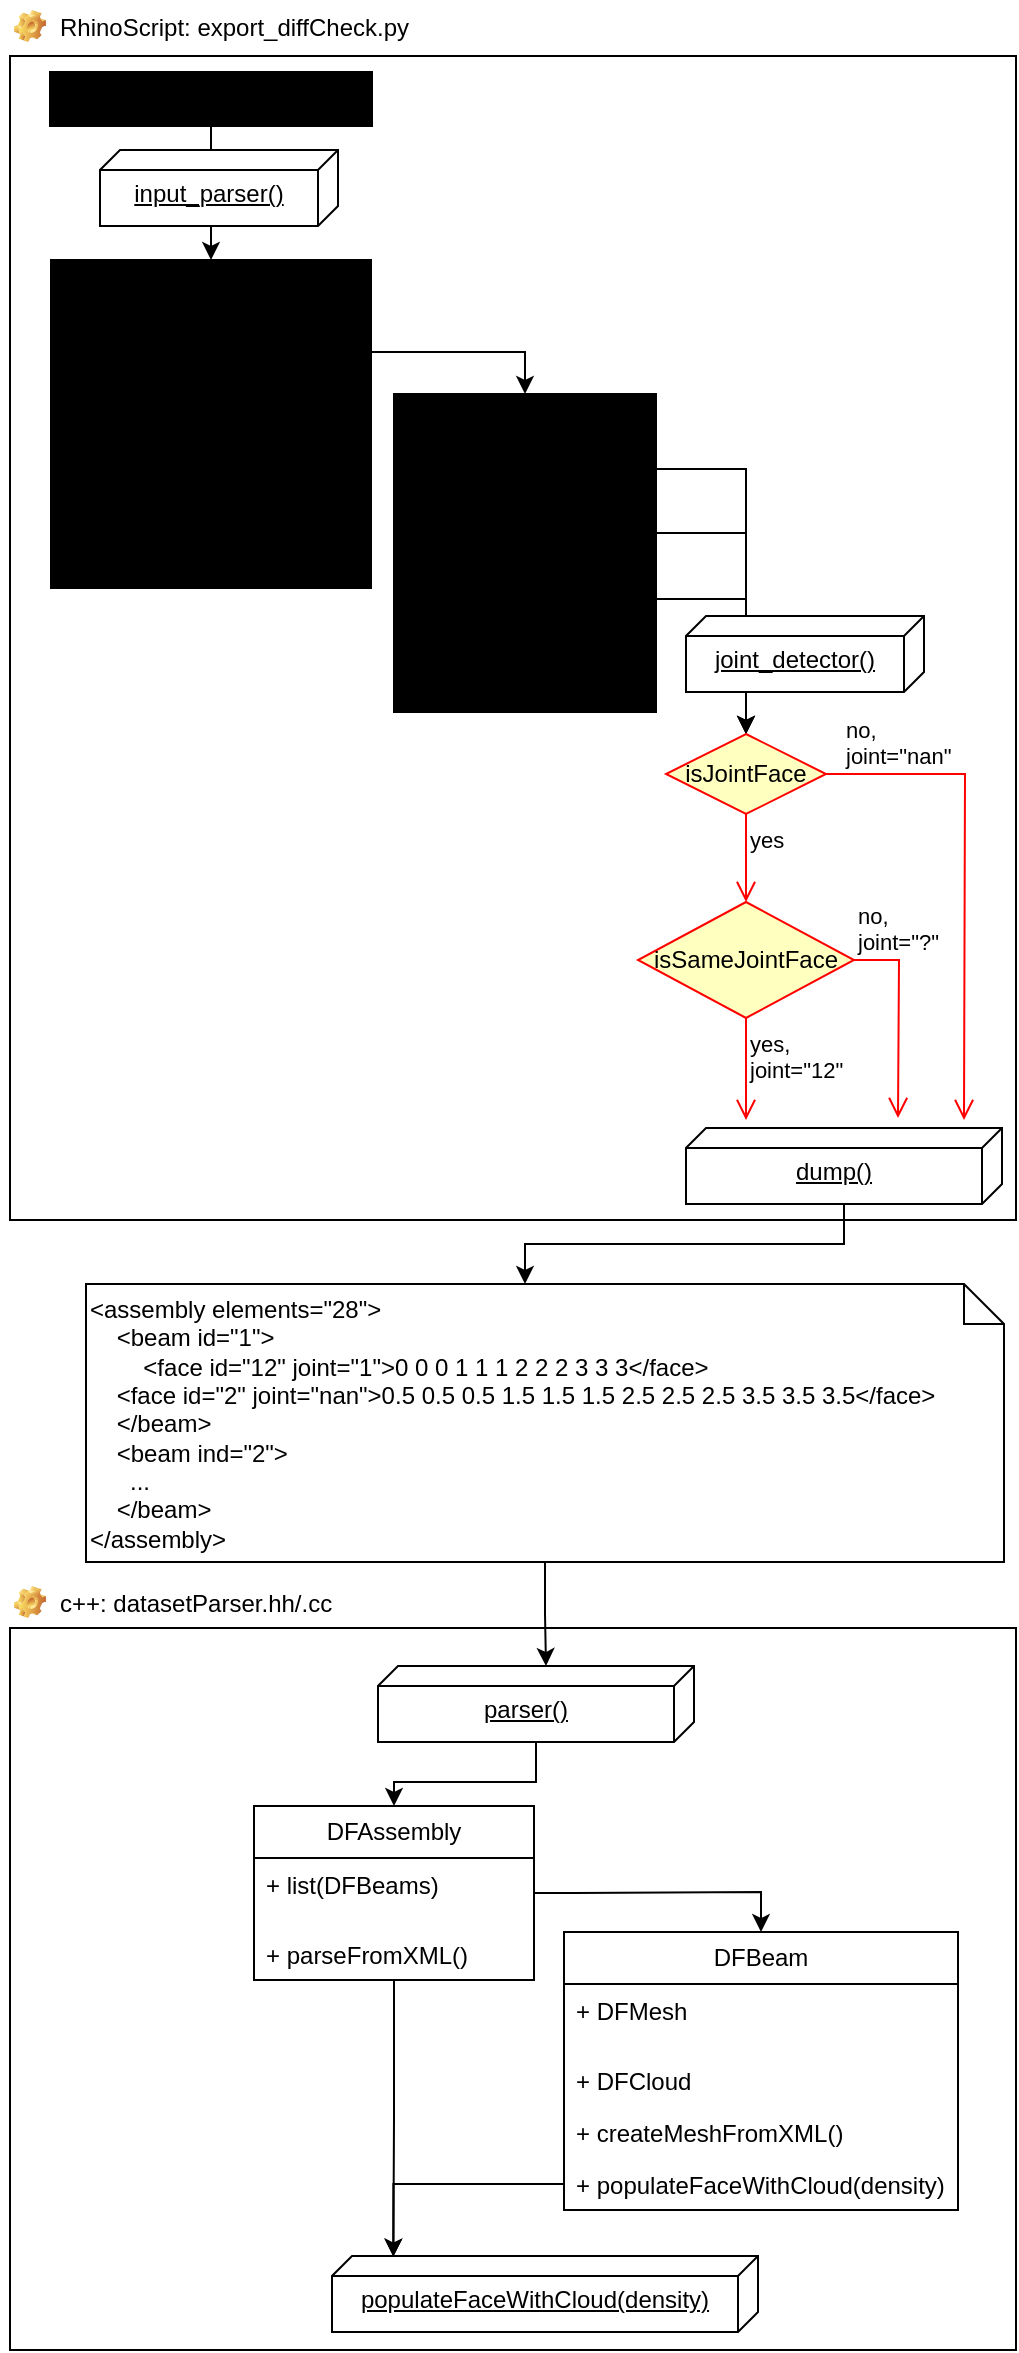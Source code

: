 <mxfile version="24.2.1" type="device">
  <diagram name="Page-1" id="Y33ytxLdt6shuY9LbALb">
    <mxGraphModel dx="872" dy="524" grid="0" gridSize="10" guides="1" tooltips="1" connect="1" arrows="1" fold="1" page="1" pageScale="1" pageWidth="827" pageHeight="1169" math="0" shadow="0">
      <root>
        <mxCell id="0" />
        <mxCell id="1" parent="0" />
        <mxCell id="qXyFhJpn8PNyKinwB6qG-61" value="" style="html=1;whiteSpace=wrap;fillColor=none;" vertex="1" parent="1">
          <mxGeometry x="25" y="836" width="503" height="361" as="geometry" />
        </mxCell>
        <mxCell id="qXyFhJpn8PNyKinwB6qG-4" value="assembly [list(breps)]" style="html=1;whiteSpace=wrap;fillColor=#000000;align=left;verticalAlign=top;spacingLeft=6;" vertex="1" parent="1">
          <mxGeometry x="45.5" y="152" width="160" height="164" as="geometry" />
        </mxCell>
        <mxCell id="qXyFhJpn8PNyKinwB6qG-18" style="edgeStyle=orthogonalEdgeStyle;rounded=0;orthogonalLoop=1;jettySize=auto;html=1;" edge="1" parent="1" source="qXyFhJpn8PNyKinwB6qG-1" target="qXyFhJpn8PNyKinwB6qG-17">
          <mxGeometry relative="1" as="geometry" />
        </mxCell>
        <mxCell id="qXyFhJpn8PNyKinwB6qG-1" value="beam_A [brep]" style="html=1;whiteSpace=wrap;fillColor=#000000;" vertex="1" parent="1">
          <mxGeometry x="63" y="185" width="125" height="26" as="geometry" />
        </mxCell>
        <mxCell id="qXyFhJpn8PNyKinwB6qG-2" value="RhinoScript: export_diffCheck.py" style="label;fontStyle=0;strokeColor=none;fillColor=none;align=left;verticalAlign=top;overflow=hidden;spacingLeft=28;spacingRight=4;rotatable=0;points=[[0,0.5],[1,0.5]];portConstraint=eastwest;imageWidth=16;imageHeight=16;whiteSpace=wrap;html=1;image=img/clipart/Gear_128x128.png" vertex="1" parent="1">
          <mxGeometry x="20" y="22" width="223" height="26" as="geometry" />
        </mxCell>
        <mxCell id="qXyFhJpn8PNyKinwB6qG-11" style="edgeStyle=orthogonalEdgeStyle;rounded=0;orthogonalLoop=1;jettySize=auto;html=1;entryX=0.5;entryY=0;entryDx=0;entryDy=0;" edge="1" parent="1" source="qXyFhJpn8PNyKinwB6qG-5" target="qXyFhJpn8PNyKinwB6qG-4">
          <mxGeometry relative="1" as="geometry" />
        </mxCell>
        <mxCell id="qXyFhJpn8PNyKinwB6qG-5" value="Group OR multi-selection" style="html=1;whiteSpace=wrap;fillColor=#000000;" vertex="1" parent="1">
          <mxGeometry x="45" y="58" width="161" height="27" as="geometry" />
        </mxCell>
        <mxCell id="qXyFhJpn8PNyKinwB6qG-12" value="beam_B [brep]" style="html=1;whiteSpace=wrap;fillColor=#000000;" vertex="1" parent="1">
          <mxGeometry x="63" y="217" width="125" height="26" as="geometry" />
        </mxCell>
        <mxCell id="qXyFhJpn8PNyKinwB6qG-13" value="beam_C [brep]" style="html=1;whiteSpace=wrap;fillColor=#000000;" vertex="1" parent="1">
          <mxGeometry x="63" y="248" width="125" height="26" as="geometry" />
        </mxCell>
        <mxCell id="qXyFhJpn8PNyKinwB6qG-14" value="..." style="html=1;whiteSpace=wrap;fillColor=#000000;" vertex="1" parent="1">
          <mxGeometry x="63" y="279" width="125" height="26" as="geometry" />
        </mxCell>
        <mxCell id="qXyFhJpn8PNyKinwB6qG-17" value="beam_A [brep]" style="html=1;whiteSpace=wrap;fillColor=#000000;align=left;verticalAlign=top;spacingLeft=6;" vertex="1" parent="1">
          <mxGeometry x="217" y="219" width="131" height="159" as="geometry" />
        </mxCell>
        <mxCell id="qXyFhJpn8PNyKinwB6qG-26" style="edgeStyle=orthogonalEdgeStyle;rounded=0;orthogonalLoop=1;jettySize=auto;html=1;entryX=0.5;entryY=0;entryDx=0;entryDy=0;" edge="1" parent="1" source="qXyFhJpn8PNyKinwB6qG-19" target="qXyFhJpn8PNyKinwB6qG-23">
          <mxGeometry relative="1" as="geometry" />
        </mxCell>
        <mxCell id="qXyFhJpn8PNyKinwB6qG-19" value="face_A1 [brepFace]" style="html=1;whiteSpace=wrap;fillColor=#000000;" vertex="1" parent="1">
          <mxGeometry x="226" y="244" width="115" height="25" as="geometry" />
        </mxCell>
        <mxCell id="qXyFhJpn8PNyKinwB6qG-27" style="edgeStyle=orthogonalEdgeStyle;rounded=0;orthogonalLoop=1;jettySize=auto;html=1;entryX=0.5;entryY=0;entryDx=0;entryDy=0;" edge="1" parent="1" source="qXyFhJpn8PNyKinwB6qG-20" target="qXyFhJpn8PNyKinwB6qG-23">
          <mxGeometry relative="1" as="geometry" />
        </mxCell>
        <mxCell id="qXyFhJpn8PNyKinwB6qG-20" value="face_A2 [brepFace]" style="html=1;whiteSpace=wrap;fillColor=#000000;" vertex="1" parent="1">
          <mxGeometry x="226" y="276" width="115" height="25" as="geometry" />
        </mxCell>
        <mxCell id="qXyFhJpn8PNyKinwB6qG-28" style="edgeStyle=orthogonalEdgeStyle;rounded=0;orthogonalLoop=1;jettySize=auto;html=1;entryX=0.5;entryY=0;entryDx=0;entryDy=0;" edge="1" parent="1" source="qXyFhJpn8PNyKinwB6qG-21" target="qXyFhJpn8PNyKinwB6qG-23">
          <mxGeometry relative="1" as="geometry" />
        </mxCell>
        <mxCell id="qXyFhJpn8PNyKinwB6qG-21" value="face_A3 [brepFace]" style="html=1;whiteSpace=wrap;fillColor=#000000;" vertex="1" parent="1">
          <mxGeometry x="226" y="309" width="115" height="25" as="geometry" />
        </mxCell>
        <mxCell id="qXyFhJpn8PNyKinwB6qG-22" value="..." style="html=1;whiteSpace=wrap;fillColor=#000000;" vertex="1" parent="1">
          <mxGeometry x="226" y="343" width="115" height="25" as="geometry" />
        </mxCell>
        <mxCell id="qXyFhJpn8PNyKinwB6qG-23" value="isJointFace" style="rhombus;whiteSpace=wrap;html=1;fontColor=#000000;fillColor=#ffffc0;strokeColor=#ff0000;" vertex="1" parent="1">
          <mxGeometry x="353" y="389" width="80" height="40" as="geometry" />
        </mxCell>
        <mxCell id="qXyFhJpn8PNyKinwB6qG-24" value="&lt;div&gt;no,&lt;/div&gt;&lt;div&gt;joint=&quot;nan&quot;&lt;br&gt;&lt;/div&gt;" style="edgeStyle=orthogonalEdgeStyle;html=1;align=left;verticalAlign=bottom;endArrow=open;endSize=8;strokeColor=#ff0000;rounded=0;" edge="1" source="qXyFhJpn8PNyKinwB6qG-23" parent="1">
          <mxGeometry x="-0.934" relative="1" as="geometry">
            <mxPoint x="502" y="582" as="targetPoint" />
            <mxPoint as="offset" />
          </mxGeometry>
        </mxCell>
        <mxCell id="qXyFhJpn8PNyKinwB6qG-25" value="yes" style="edgeStyle=orthogonalEdgeStyle;html=1;align=left;verticalAlign=top;endArrow=open;endSize=8;strokeColor=#ff0000;rounded=0;entryX=0.5;entryY=0;entryDx=0;entryDy=0;" edge="1" source="qXyFhJpn8PNyKinwB6qG-23" parent="1" target="qXyFhJpn8PNyKinwB6qG-33">
          <mxGeometry x="-1" relative="1" as="geometry">
            <mxPoint x="393" y="489" as="targetPoint" />
          </mxGeometry>
        </mxCell>
        <mxCell id="qXyFhJpn8PNyKinwB6qG-33" value="isSameJointFace" style="rhombus;whiteSpace=wrap;html=1;fontColor=#000000;fillColor=#ffffc0;strokeColor=#ff0000;" vertex="1" parent="1">
          <mxGeometry x="339" y="473" width="108" height="58" as="geometry" />
        </mxCell>
        <mxCell id="qXyFhJpn8PNyKinwB6qG-34" value="&lt;div&gt;no,&lt;/div&gt;&lt;div&gt;joint=&quot;?&quot;&lt;/div&gt;" style="edgeStyle=orthogonalEdgeStyle;html=1;align=left;verticalAlign=bottom;endArrow=open;endSize=8;strokeColor=#ff0000;rounded=0;" edge="1" source="qXyFhJpn8PNyKinwB6qG-33" parent="1">
          <mxGeometry x="-1" relative="1" as="geometry">
            <mxPoint x="469" y="581" as="targetPoint" />
            <mxPoint as="offset" />
          </mxGeometry>
        </mxCell>
        <mxCell id="qXyFhJpn8PNyKinwB6qG-35" value="&lt;div&gt;yes,&lt;/div&gt;&lt;div&gt;joint=&quot;12&quot;&lt;br&gt;&lt;/div&gt;" style="edgeStyle=orthogonalEdgeStyle;html=1;align=left;verticalAlign=top;endArrow=open;endSize=8;strokeColor=#ff0000;rounded=0;" edge="1" source="qXyFhJpn8PNyKinwB6qG-33" parent="1">
          <mxGeometry x="-1" relative="1" as="geometry">
            <mxPoint x="393" y="582" as="targetPoint" />
          </mxGeometry>
        </mxCell>
        <mxCell id="qXyFhJpn8PNyKinwB6qG-36" value="joint_detector()" style="verticalAlign=top;align=center;spacingTop=8;spacingLeft=2;spacingRight=12;shape=cube;size=10;direction=south;fontStyle=4;html=1;whiteSpace=wrap;" vertex="1" parent="1">
          <mxGeometry x="363" y="330" width="119" height="38" as="geometry" />
        </mxCell>
        <mxCell id="qXyFhJpn8PNyKinwB6qG-37" value="dump()" style="verticalAlign=top;align=center;spacingTop=8;spacingLeft=2;spacingRight=12;shape=cube;size=10;direction=south;fontStyle=4;html=1;whiteSpace=wrap;" vertex="1" parent="1">
          <mxGeometry x="363" y="586" width="158" height="38" as="geometry" />
        </mxCell>
        <mxCell id="qXyFhJpn8PNyKinwB6qG-38" value="input_parser()" style="verticalAlign=top;align=center;spacingTop=8;spacingLeft=2;spacingRight=12;shape=cube;size=10;direction=south;fontStyle=4;html=1;whiteSpace=wrap;" vertex="1" parent="1">
          <mxGeometry x="70" y="97" width="119" height="38" as="geometry" />
        </mxCell>
        <mxCell id="qXyFhJpn8PNyKinwB6qG-40" value="&lt;div align=&quot;left&quot;&gt;&amp;lt;assembly elements=&quot;28&quot;&amp;gt;&lt;br&gt;&amp;nbsp;&amp;nbsp;&amp;nbsp; &amp;lt;beam id=&quot;1&quot;&amp;gt;&lt;br&gt;&amp;nbsp;&amp;nbsp;&amp;nbsp;&amp;nbsp;&amp;nbsp;&amp;nbsp;&amp;nbsp; &amp;lt;face id=&quot;12&quot; joint=&quot;1&quot;&amp;gt;0 0 0 1 1 1 2 2 2 3 3 3&amp;lt;/face&amp;gt;&lt;br&gt;&amp;nbsp;&amp;nbsp;&amp;nbsp;&amp;nbsp;&amp;lt;face id=&quot;2&quot; joint=&quot;nan&quot;&amp;gt;0.5 0.5 0.5 1.5 1.5 1.5 2.5 2.5 2.5 3.5 3.5 3.5&amp;lt;/face&amp;gt;&amp;nbsp;&amp;nbsp;&amp;nbsp;&amp;nbsp;&amp;nbsp;&amp;nbsp;&amp;nbsp; &lt;br&gt;&amp;nbsp;&amp;nbsp;&amp;nbsp; &amp;lt;/beam&amp;gt;&lt;br&gt;&amp;nbsp;&amp;nbsp;&amp;nbsp; &amp;lt;beam ind=&quot;2&quot;&amp;gt;&lt;br&gt;&amp;nbsp;&amp;nbsp;&amp;nbsp;&amp;nbsp;&amp;nbsp; ...&lt;br&gt;&amp;nbsp;&amp;nbsp;&amp;nbsp; &amp;lt;/beam&amp;gt;&lt;br&gt;&lt;/div&gt;&lt;div align=&quot;left&quot;&gt;&amp;lt;/assembly&amp;gt;&lt;/div&gt;" style="shape=note;size=20;whiteSpace=wrap;html=1;align=left;" vertex="1" parent="1">
          <mxGeometry x="63" y="664" width="459" height="139" as="geometry" />
        </mxCell>
        <mxCell id="qXyFhJpn8PNyKinwB6qG-41" style="edgeStyle=orthogonalEdgeStyle;rounded=0;orthogonalLoop=1;jettySize=auto;html=1;entryX=0;entryY=0;entryDx=219.5;entryDy=0;entryPerimeter=0;" edge="1" parent="1" source="qXyFhJpn8PNyKinwB6qG-37" target="qXyFhJpn8PNyKinwB6qG-40">
          <mxGeometry relative="1" as="geometry" />
        </mxCell>
        <mxCell id="qXyFhJpn8PNyKinwB6qG-42" value="c++: datasetParser.hh/.cc" style="label;fontStyle=0;strokeColor=none;fillColor=none;align=left;verticalAlign=top;overflow=hidden;spacingLeft=28;spacingRight=4;rotatable=0;points=[[0,0.5],[1,0.5]];portConstraint=eastwest;imageWidth=16;imageHeight=16;whiteSpace=wrap;html=1;image=img/clipart/Gear_128x128.png" vertex="1" parent="1">
          <mxGeometry x="20" y="810" width="179" height="26" as="geometry" />
        </mxCell>
        <mxCell id="qXyFhJpn8PNyKinwB6qG-62" style="edgeStyle=orthogonalEdgeStyle;rounded=0;orthogonalLoop=1;jettySize=auto;html=1;entryX=0.5;entryY=0;entryDx=0;entryDy=0;" edge="1" parent="1" source="qXyFhJpn8PNyKinwB6qG-53" target="qXyFhJpn8PNyKinwB6qG-55">
          <mxGeometry relative="1" as="geometry" />
        </mxCell>
        <mxCell id="qXyFhJpn8PNyKinwB6qG-53" value="parser()" style="verticalAlign=top;align=center;spacingTop=8;spacingLeft=2;spacingRight=12;shape=cube;size=10;direction=south;fontStyle=4;html=1;whiteSpace=wrap;" vertex="1" parent="1">
          <mxGeometry x="209" y="855" width="158" height="38" as="geometry" />
        </mxCell>
        <mxCell id="qXyFhJpn8PNyKinwB6qG-54" value="populateFaceWithCloud(density)" style="verticalAlign=top;align=center;spacingTop=8;spacingLeft=2;spacingRight=12;shape=cube;size=10;direction=south;fontStyle=4;html=1;whiteSpace=wrap;" vertex="1" parent="1">
          <mxGeometry x="186" y="1150" width="213" height="38" as="geometry" />
        </mxCell>
        <mxCell id="qXyFhJpn8PNyKinwB6qG-55" value="DFAssembly" style="swimlane;fontStyle=0;childLayout=stackLayout;horizontal=1;startSize=26;fillColor=none;horizontalStack=0;resizeParent=1;resizeParentMax=0;resizeLast=0;collapsible=1;marginBottom=0;whiteSpace=wrap;html=1;" vertex="1" parent="1">
          <mxGeometry x="147" y="925" width="140" height="87" as="geometry" />
        </mxCell>
        <mxCell id="qXyFhJpn8PNyKinwB6qG-56" value="&lt;div&gt;+ list(DFBeams)&lt;br&gt;&lt;/div&gt;" style="text;strokeColor=none;fillColor=none;align=left;verticalAlign=top;spacingLeft=4;spacingRight=4;overflow=hidden;rotatable=0;points=[[0,0.5],[1,0.5]];portConstraint=eastwest;whiteSpace=wrap;html=1;" vertex="1" parent="qXyFhJpn8PNyKinwB6qG-55">
          <mxGeometry y="26" width="140" height="35" as="geometry" />
        </mxCell>
        <mxCell id="qXyFhJpn8PNyKinwB6qG-57" value="+ parseFromXML()" style="text;strokeColor=none;fillColor=none;align=left;verticalAlign=top;spacingLeft=4;spacingRight=4;overflow=hidden;rotatable=0;points=[[0,0.5],[1,0.5]];portConstraint=eastwest;whiteSpace=wrap;html=1;" vertex="1" parent="qXyFhJpn8PNyKinwB6qG-55">
          <mxGeometry y="61" width="140" height="26" as="geometry" />
        </mxCell>
        <mxCell id="qXyFhJpn8PNyKinwB6qG-60" value="" style="html=1;whiteSpace=wrap;fillColor=none;" vertex="1" parent="1">
          <mxGeometry x="25" y="50" width="503" height="582" as="geometry" />
        </mxCell>
        <mxCell id="qXyFhJpn8PNyKinwB6qG-59" style="edgeStyle=orthogonalEdgeStyle;rounded=0;orthogonalLoop=1;jettySize=auto;html=1;entryX=0;entryY=0;entryDx=0;entryDy=74;entryPerimeter=0;" edge="1" parent="1" source="qXyFhJpn8PNyKinwB6qG-40" target="qXyFhJpn8PNyKinwB6qG-53">
          <mxGeometry relative="1" as="geometry" />
        </mxCell>
        <mxCell id="qXyFhJpn8PNyKinwB6qG-63" value="DFBeam" style="swimlane;fontStyle=0;childLayout=stackLayout;horizontal=1;startSize=26;fillColor=none;horizontalStack=0;resizeParent=1;resizeParentMax=0;resizeLast=0;collapsible=1;marginBottom=0;whiteSpace=wrap;html=1;" vertex="1" parent="1">
          <mxGeometry x="302" y="988" width="197" height="139" as="geometry" />
        </mxCell>
        <mxCell id="qXyFhJpn8PNyKinwB6qG-64" value="&lt;div&gt;+ DFMesh &lt;/div&gt;" style="text;strokeColor=none;fillColor=none;align=left;verticalAlign=top;spacingLeft=4;spacingRight=4;overflow=hidden;rotatable=0;points=[[0,0.5],[1,0.5]];portConstraint=eastwest;whiteSpace=wrap;html=1;" vertex="1" parent="qXyFhJpn8PNyKinwB6qG-63">
          <mxGeometry y="26" width="197" height="35" as="geometry" />
        </mxCell>
        <mxCell id="qXyFhJpn8PNyKinwB6qG-65" value="+ DFCloud" style="text;strokeColor=none;fillColor=none;align=left;verticalAlign=top;spacingLeft=4;spacingRight=4;overflow=hidden;rotatable=0;points=[[0,0.5],[1,0.5]];portConstraint=eastwest;whiteSpace=wrap;html=1;" vertex="1" parent="qXyFhJpn8PNyKinwB6qG-63">
          <mxGeometry y="61" width="197" height="26" as="geometry" />
        </mxCell>
        <mxCell id="qXyFhJpn8PNyKinwB6qG-66" value="+ createMeshFromXML()" style="text;strokeColor=none;fillColor=none;align=left;verticalAlign=top;spacingLeft=4;spacingRight=4;overflow=hidden;rotatable=0;points=[[0,0.5],[1,0.5]];portConstraint=eastwest;whiteSpace=wrap;html=1;" vertex="1" parent="qXyFhJpn8PNyKinwB6qG-63">
          <mxGeometry y="87" width="197" height="26" as="geometry" />
        </mxCell>
        <mxCell id="qXyFhJpn8PNyKinwB6qG-68" value="+ populateFaceWithCloud(density)" style="text;strokeColor=none;fillColor=none;align=left;verticalAlign=top;spacingLeft=4;spacingRight=4;overflow=hidden;rotatable=0;points=[[0,0.5],[1,0.5]];portConstraint=eastwest;whiteSpace=wrap;html=1;" vertex="1" parent="qXyFhJpn8PNyKinwB6qG-63">
          <mxGeometry y="113" width="197" height="26" as="geometry" />
        </mxCell>
        <mxCell id="qXyFhJpn8PNyKinwB6qG-67" style="edgeStyle=orthogonalEdgeStyle;rounded=0;orthogonalLoop=1;jettySize=auto;html=1;entryX=0.5;entryY=0;entryDx=0;entryDy=0;" edge="1" parent="1" source="qXyFhJpn8PNyKinwB6qG-56" target="qXyFhJpn8PNyKinwB6qG-63">
          <mxGeometry relative="1" as="geometry" />
        </mxCell>
        <mxCell id="qXyFhJpn8PNyKinwB6qG-69" style="edgeStyle=orthogonalEdgeStyle;rounded=0;orthogonalLoop=1;jettySize=auto;html=1;entryX=0.008;entryY=0.856;entryDx=0;entryDy=0;entryPerimeter=0;" edge="1" parent="1" source="qXyFhJpn8PNyKinwB6qG-55" target="qXyFhJpn8PNyKinwB6qG-54">
          <mxGeometry relative="1" as="geometry" />
        </mxCell>
        <mxCell id="qXyFhJpn8PNyKinwB6qG-70" style="edgeStyle=orthogonalEdgeStyle;rounded=0;orthogonalLoop=1;jettySize=auto;html=1;entryX=0.008;entryY=0.856;entryDx=0;entryDy=0;entryPerimeter=0;" edge="1" parent="1" source="qXyFhJpn8PNyKinwB6qG-68" target="qXyFhJpn8PNyKinwB6qG-54">
          <mxGeometry relative="1" as="geometry" />
        </mxCell>
      </root>
    </mxGraphModel>
  </diagram>
</mxfile>
